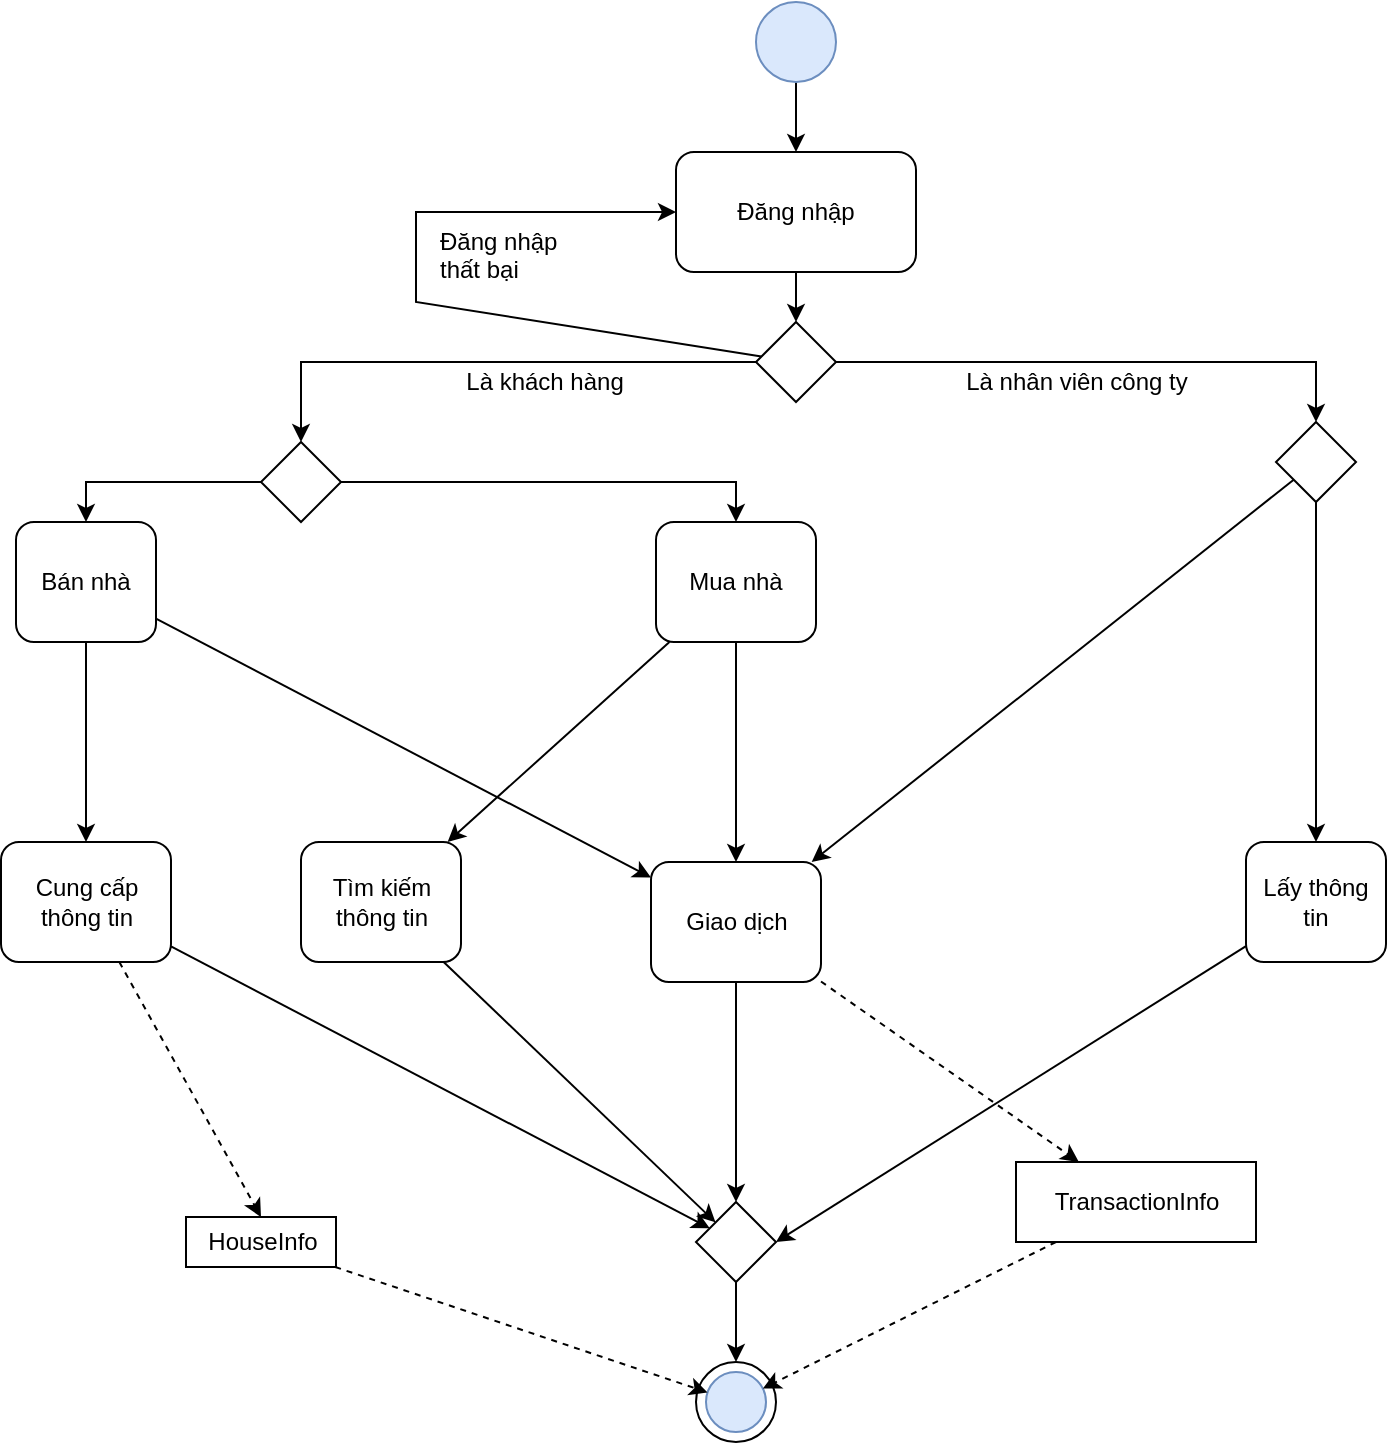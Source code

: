 <mxfile version="10.9.8" type="device"><diagram id="fYAOVEtt5GKpA7M0ALAs" name="Page-1"><mxGraphModel dx="981" dy="493" grid="1" gridSize="10" guides="1" tooltips="1" connect="1" arrows="1" fold="1" page="1" pageScale="1" pageWidth="827" pageHeight="1169" math="0" shadow="0"><root><mxCell id="0"/><mxCell id="1" parent="0"/><mxCell id="J1Slc5PIfezOCtCKewYc-6" style="rounded=0;orthogonalLoop=1;jettySize=auto;html=1;" edge="1" parent="1" source="tKEwbW7Oq4NABG6Cm2nJ-1" target="J1Slc5PIfezOCtCKewYc-2"><mxGeometry relative="1" as="geometry"/></mxCell><mxCell id="tKEwbW7Oq4NABG6Cm2nJ-1" value="" style="ellipse;whiteSpace=wrap;html=1;aspect=fixed;fillColor=#dae8fc;strokeColor=#6c8ebf;" parent="1" vertex="1"><mxGeometry x="400" y="10" width="40" height="40" as="geometry"/></mxCell><mxCell id="tKEwbW7Oq4NABG6Cm2nJ-6" style="edgeStyle=orthogonalEdgeStyle;rounded=0;orthogonalLoop=1;jettySize=auto;html=1;" parent="1" source="tKEwbW7Oq4NABG6Cm2nJ-2" target="J1Slc5PIfezOCtCKewYc-5" edge="1"><mxGeometry relative="1" as="geometry"><mxPoint x="170" y="180" as="targetPoint"/></mxGeometry></mxCell><mxCell id="J1Slc5PIfezOCtCKewYc-8" value="Là khách hàng" style="text;html=1;resizable=0;points=[];align=center;verticalAlign=middle;labelBackgroundColor=#ffffff;" vertex="1" connectable="0" parent="tKEwbW7Oq4NABG6Cm2nJ-6"><mxGeometry x="-0.061" y="-1" relative="1" as="geometry"><mxPoint x="19" y="11" as="offset"/></mxGeometry></mxCell><mxCell id="tKEwbW7Oq4NABG6Cm2nJ-7" style="edgeStyle=orthogonalEdgeStyle;rounded=0;orthogonalLoop=1;jettySize=auto;html=1;" parent="1" source="tKEwbW7Oq4NABG6Cm2nJ-2" target="J1Slc5PIfezOCtCKewYc-4" edge="1"><mxGeometry relative="1" as="geometry"><mxPoint x="690" y="210" as="targetPoint"/></mxGeometry></mxCell><mxCell id="J1Slc5PIfezOCtCKewYc-9" value="Là nhân viên công ty" style="text;html=1;resizable=0;points=[];align=center;verticalAlign=middle;labelBackgroundColor=#ffffff;" vertex="1" connectable="0" parent="tKEwbW7Oq4NABG6Cm2nJ-7"><mxGeometry x="-0.467" relative="1" as="geometry"><mxPoint x="48" y="10" as="offset"/></mxGeometry></mxCell><mxCell id="J1Slc5PIfezOCtCKewYc-24" style="edgeStyle=none;rounded=0;orthogonalLoop=1;jettySize=auto;html=1;entryX=0;entryY=0.5;entryDx=0;entryDy=0;" edge="1" parent="1" source="tKEwbW7Oq4NABG6Cm2nJ-2" target="J1Slc5PIfezOCtCKewYc-2"><mxGeometry relative="1" as="geometry"><Array as="points"><mxPoint x="230" y="160"/><mxPoint x="230" y="115"/></Array></mxGeometry></mxCell><mxCell id="tKEwbW7Oq4NABG6Cm2nJ-2" value="" style="rhombus;whiteSpace=wrap;html=1;" parent="1" vertex="1"><mxGeometry x="400" y="170" width="40" height="40" as="geometry"/></mxCell><mxCell id="tKEwbW7Oq4NABG6Cm2nJ-16" style="edgeStyle=none;rounded=0;orthogonalLoop=1;jettySize=auto;html=1;entryX=0.5;entryY=0;entryDx=0;entryDy=0;" parent="1" source="J1Slc5PIfezOCtCKewYc-4" target="tKEwbW7Oq4NABG6Cm2nJ-12" edge="1"><mxGeometry relative="1" as="geometry"><mxPoint x="680" y="270" as="sourcePoint"/></mxGeometry></mxCell><mxCell id="tKEwbW7Oq4NABG6Cm2nJ-49" style="edgeStyle=none;rounded=0;orthogonalLoop=1;jettySize=auto;html=1;entryX=0.5;entryY=0;entryDx=0;entryDy=0;" parent="1" source="tKEwbW7Oq4NABG6Cm2nJ-8" target="tKEwbW7Oq4NABG6Cm2nJ-48" edge="1"><mxGeometry relative="1" as="geometry"/></mxCell><mxCell id="J1Slc5PIfezOCtCKewYc-14" style="rounded=0;orthogonalLoop=1;jettySize=auto;html=1;" edge="1" parent="1" source="tKEwbW7Oq4NABG6Cm2nJ-8" target="tKEwbW7Oq4NABG6Cm2nJ-64"><mxGeometry relative="1" as="geometry"/></mxCell><mxCell id="tKEwbW7Oq4NABG6Cm2nJ-8" value="Bán nhà" style="rounded=1;whiteSpace=wrap;html=1;" parent="1" vertex="1"><mxGeometry x="30" y="270" width="70" height="60" as="geometry"/></mxCell><mxCell id="tKEwbW7Oq4NABG6Cm2nJ-55" value="" style="edgeStyle=none;rounded=0;orthogonalLoop=1;jettySize=auto;html=1;" parent="1" source="tKEwbW7Oq4NABG6Cm2nJ-9" target="tKEwbW7Oq4NABG6Cm2nJ-54" edge="1"><mxGeometry relative="1" as="geometry"/></mxCell><mxCell id="J1Slc5PIfezOCtCKewYc-10" style="rounded=0;orthogonalLoop=1;jettySize=auto;html=1;" edge="1" parent="1" source="tKEwbW7Oq4NABG6Cm2nJ-9" target="tKEwbW7Oq4NABG6Cm2nJ-64"><mxGeometry relative="1" as="geometry"/></mxCell><mxCell id="tKEwbW7Oq4NABG6Cm2nJ-9" value="Mua nhà" style="rounded=1;whiteSpace=wrap;html=1;" parent="1" vertex="1"><mxGeometry x="350" y="270" width="80" height="60" as="geometry"/></mxCell><mxCell id="J1Slc5PIfezOCtCKewYc-15" style="edgeStyle=none;rounded=0;orthogonalLoop=1;jettySize=auto;html=1;" edge="1" parent="1" source="tKEwbW7Oq4NABG6Cm2nJ-54" target="tKEwbW7Oq4NABG6Cm2nJ-69"><mxGeometry relative="1" as="geometry"/></mxCell><mxCell id="tKEwbW7Oq4NABG6Cm2nJ-54" value="Tìm kiếm thông tin" style="rounded=1;whiteSpace=wrap;html=1;" parent="1" vertex="1"><mxGeometry x="172.5" y="430" width="80" height="60" as="geometry"/></mxCell><mxCell id="tKEwbW7Oq4NABG6Cm2nJ-84" style="edgeStyle=none;rounded=0;orthogonalLoop=1;jettySize=auto;html=1;entryX=1;entryY=0.5;entryDx=0;entryDy=0;" parent="1" source="tKEwbW7Oq4NABG6Cm2nJ-12" target="tKEwbW7Oq4NABG6Cm2nJ-69" edge="1"><mxGeometry relative="1" as="geometry"/></mxCell><mxCell id="tKEwbW7Oq4NABG6Cm2nJ-12" value="Lấy thông tin" style="rounded=1;whiteSpace=wrap;html=1;" parent="1" vertex="1"><mxGeometry x="645" y="430" width="70" height="60" as="geometry"/></mxCell><mxCell id="J1Slc5PIfezOCtCKewYc-16" style="edgeStyle=none;rounded=0;orthogonalLoop=1;jettySize=auto;html=1;" edge="1" parent="1" source="tKEwbW7Oq4NABG6Cm2nJ-48" target="tKEwbW7Oq4NABG6Cm2nJ-69"><mxGeometry relative="1" as="geometry"/></mxCell><mxCell id="J1Slc5PIfezOCtCKewYc-19" style="edgeStyle=none;rounded=0;orthogonalLoop=1;jettySize=auto;html=1;entryX=0.5;entryY=0;entryDx=0;entryDy=0;dashed=1;" edge="1" parent="1" source="tKEwbW7Oq4NABG6Cm2nJ-48" target="J1Slc5PIfezOCtCKewYc-17"><mxGeometry relative="1" as="geometry"/></mxCell><mxCell id="tKEwbW7Oq4NABG6Cm2nJ-48" value="Cung cấp thông tin" style="rounded=1;whiteSpace=wrap;html=1;" parent="1" vertex="1"><mxGeometry x="22.5" y="430" width="85" height="60" as="geometry"/></mxCell><mxCell id="tKEwbW7Oq4NABG6Cm2nJ-71" style="edgeStyle=none;rounded=0;orthogonalLoop=1;jettySize=auto;html=1;" parent="1" source="tKEwbW7Oq4NABG6Cm2nJ-64" target="tKEwbW7Oq4NABG6Cm2nJ-69" edge="1"><mxGeometry relative="1" as="geometry"/></mxCell><mxCell id="J1Slc5PIfezOCtCKewYc-22" style="edgeStyle=none;rounded=0;orthogonalLoop=1;jettySize=auto;html=1;dashed=1;" edge="1" parent="1" source="tKEwbW7Oq4NABG6Cm2nJ-64" target="J1Slc5PIfezOCtCKewYc-18"><mxGeometry relative="1" as="geometry"/></mxCell><mxCell id="tKEwbW7Oq4NABG6Cm2nJ-64" value="Giao dịch" style="rounded=1;whiteSpace=wrap;html=1;" parent="1" vertex="1"><mxGeometry x="347.5" y="440" width="85" height="60" as="geometry"/></mxCell><mxCell id="tKEwbW7Oq4NABG6Cm2nJ-90" style="edgeStyle=none;rounded=0;orthogonalLoop=1;jettySize=auto;html=1;entryX=0.5;entryY=0;entryDx=0;entryDy=0;" parent="1" source="tKEwbW7Oq4NABG6Cm2nJ-69" target="tKEwbW7Oq4NABG6Cm2nJ-88" edge="1"><mxGeometry relative="1" as="geometry"/></mxCell><mxCell id="tKEwbW7Oq4NABG6Cm2nJ-69" value="" style="rhombus;whiteSpace=wrap;html=1;" parent="1" vertex="1"><mxGeometry x="370" y="610" width="40" height="40" as="geometry"/></mxCell><mxCell id="tKEwbW7Oq4NABG6Cm2nJ-88" value="" style="ellipse;whiteSpace=wrap;html=1;aspect=fixed;" parent="1" vertex="1"><mxGeometry x="370" y="690" width="40" height="40" as="geometry"/></mxCell><mxCell id="tKEwbW7Oq4NABG6Cm2nJ-89" value="" style="ellipse;whiteSpace=wrap;html=1;aspect=fixed;fillColor=#dae8fc;strokeColor=#6c8ebf;" parent="1" vertex="1"><mxGeometry x="375" y="695" width="30" height="30" as="geometry"/></mxCell><mxCell id="J1Slc5PIfezOCtCKewYc-7" style="edgeStyle=orthogonalEdgeStyle;rounded=0;orthogonalLoop=1;jettySize=auto;html=1;" edge="1" parent="1" source="J1Slc5PIfezOCtCKewYc-2" target="tKEwbW7Oq4NABG6Cm2nJ-2"><mxGeometry relative="1" as="geometry"/></mxCell><mxCell id="J1Slc5PIfezOCtCKewYc-2" value="Đăng nhập" style="rounded=1;whiteSpace=wrap;html=1;" vertex="1" parent="1"><mxGeometry x="360" y="85" width="120" height="60" as="geometry"/></mxCell><mxCell id="J1Slc5PIfezOCtCKewYc-11" style="rounded=0;orthogonalLoop=1;jettySize=auto;html=1;" edge="1" parent="1" source="J1Slc5PIfezOCtCKewYc-4" target="tKEwbW7Oq4NABG6Cm2nJ-64"><mxGeometry relative="1" as="geometry"/></mxCell><mxCell id="J1Slc5PIfezOCtCKewYc-4" value="" style="rhombus;whiteSpace=wrap;html=1;" vertex="1" parent="1"><mxGeometry x="660" y="220" width="40" height="40" as="geometry"/></mxCell><mxCell id="J1Slc5PIfezOCtCKewYc-12" style="edgeStyle=orthogonalEdgeStyle;rounded=0;orthogonalLoop=1;jettySize=auto;html=1;" edge="1" parent="1" source="J1Slc5PIfezOCtCKewYc-5" target="tKEwbW7Oq4NABG6Cm2nJ-9"><mxGeometry relative="1" as="geometry"><Array as="points"><mxPoint x="390" y="250"/></Array></mxGeometry></mxCell><mxCell id="J1Slc5PIfezOCtCKewYc-13" style="edgeStyle=orthogonalEdgeStyle;rounded=0;orthogonalLoop=1;jettySize=auto;html=1;" edge="1" parent="1" source="J1Slc5PIfezOCtCKewYc-5" target="tKEwbW7Oq4NABG6Cm2nJ-8"><mxGeometry relative="1" as="geometry"><Array as="points"><mxPoint x="65" y="250"/></Array></mxGeometry></mxCell><mxCell id="J1Slc5PIfezOCtCKewYc-5" value="" style="rhombus;whiteSpace=wrap;html=1;" vertex="1" parent="1"><mxGeometry x="152.5" y="230" width="40" height="40" as="geometry"/></mxCell><mxCell id="J1Slc5PIfezOCtCKewYc-20" style="edgeStyle=none;rounded=0;orthogonalLoop=1;jettySize=auto;html=1;dashed=1;" edge="1" parent="1" source="J1Slc5PIfezOCtCKewYc-17" target="tKEwbW7Oq4NABG6Cm2nJ-89"><mxGeometry relative="1" as="geometry"/></mxCell><mxCell id="J1Slc5PIfezOCtCKewYc-17" value="HouseInfo" style="html=1;" vertex="1" parent="1"><mxGeometry x="115" y="617.5" width="75" height="25" as="geometry"/></mxCell><mxCell id="J1Slc5PIfezOCtCKewYc-23" style="edgeStyle=none;rounded=0;orthogonalLoop=1;jettySize=auto;html=1;dashed=1;" edge="1" parent="1" source="J1Slc5PIfezOCtCKewYc-18" target="tKEwbW7Oq4NABG6Cm2nJ-89"><mxGeometry relative="1" as="geometry"/></mxCell><mxCell id="J1Slc5PIfezOCtCKewYc-18" value="TransactionInfo" style="html=1;" vertex="1" parent="1"><mxGeometry x="530" y="590" width="120" height="40" as="geometry"/></mxCell><mxCell id="J1Slc5PIfezOCtCKewYc-26" value="Đăng nhập &lt;br&gt;thất bại" style="text;html=1;resizable=0;points=[];autosize=1;align=left;verticalAlign=top;spacingTop=-4;" vertex="1" parent="1"><mxGeometry x="240" y="120" width="90" height="30" as="geometry"/></mxCell></root></mxGraphModel></diagram></mxfile>